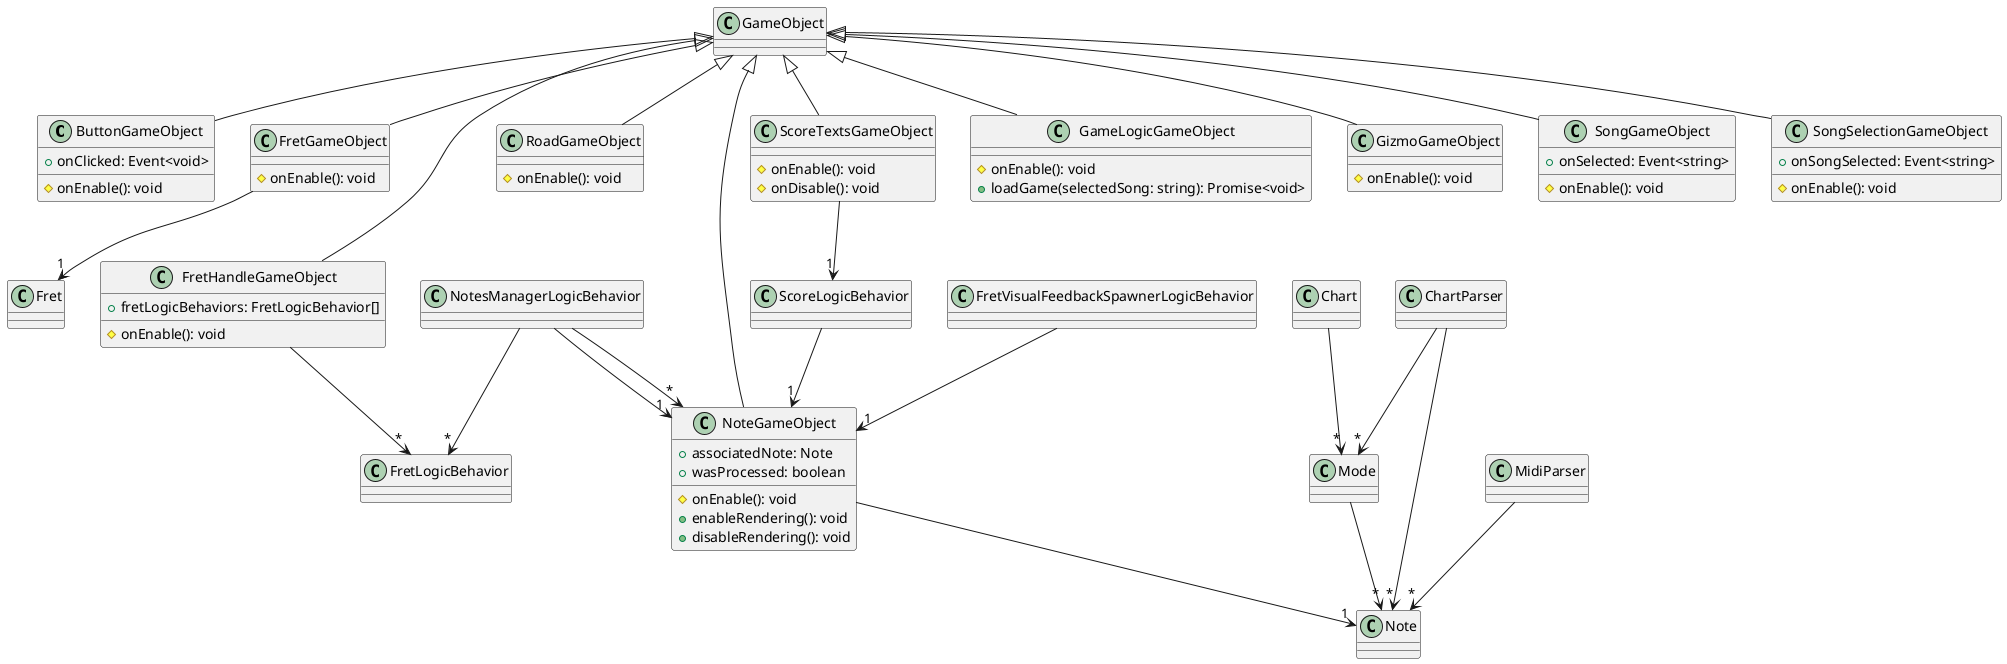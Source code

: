 @startuml
class ButtonGameObject extends GameObject {
    +onClicked: Event<void>
    #onEnable(): void
}
class FretGameObject extends GameObject {
    #onEnable(): void
}
class FretHandleGameObject extends GameObject {
    +fretLogicBehaviors: FretLogicBehavior[]
    #onEnable(): void
}
class RoadGameObject extends GameObject {
    #onEnable(): void
}
class NoteGameObject extends GameObject {
    +associatedNote: Note
    +wasProcessed: boolean
    #onEnable(): void
    +enableRendering(): void
    +disableRendering(): void
}
class ScoreTextsGameObject extends GameObject {
    #onEnable(): void
    #onDisable(): void
}
class GameLogicGameObject extends GameObject {
    #onEnable(): void
    +loadGame(selectedSong: string): Promise<void>
}
class GizmoGameObject extends GameObject {
    #onEnable(): void
}
class SongGameObject extends GameObject {
    +onSelected: Event<string>
    #onEnable(): void
}
class SongSelectionGameObject extends GameObject {
    +onSongSelected: Event<string>
    #onEnable(): void
}
FretGameObject --> "1" Fret
FretHandleGameObject --> "*" FretLogicBehavior
Mode --> "*" Note
NoteGameObject --> "1" Note
NotesManagerLogicBehavior --> "1" NoteGameObject
NotesManagerLogicBehavior --> "*" FretLogicBehavior
NotesManagerLogicBehavior --> "*" NoteGameObject
ScoreLogicBehavior --> "1" NoteGameObject
FretVisualFeedbackSpawnerLogicBehavior --> "1" NoteGameObject
ScoreTextsGameObject --> "1" ScoreLogicBehavior
Chart --> "*" Mode
MidiParser --> "*" Note
ChartParser --> "*" Mode
ChartParser --> "*" Note
@enduml